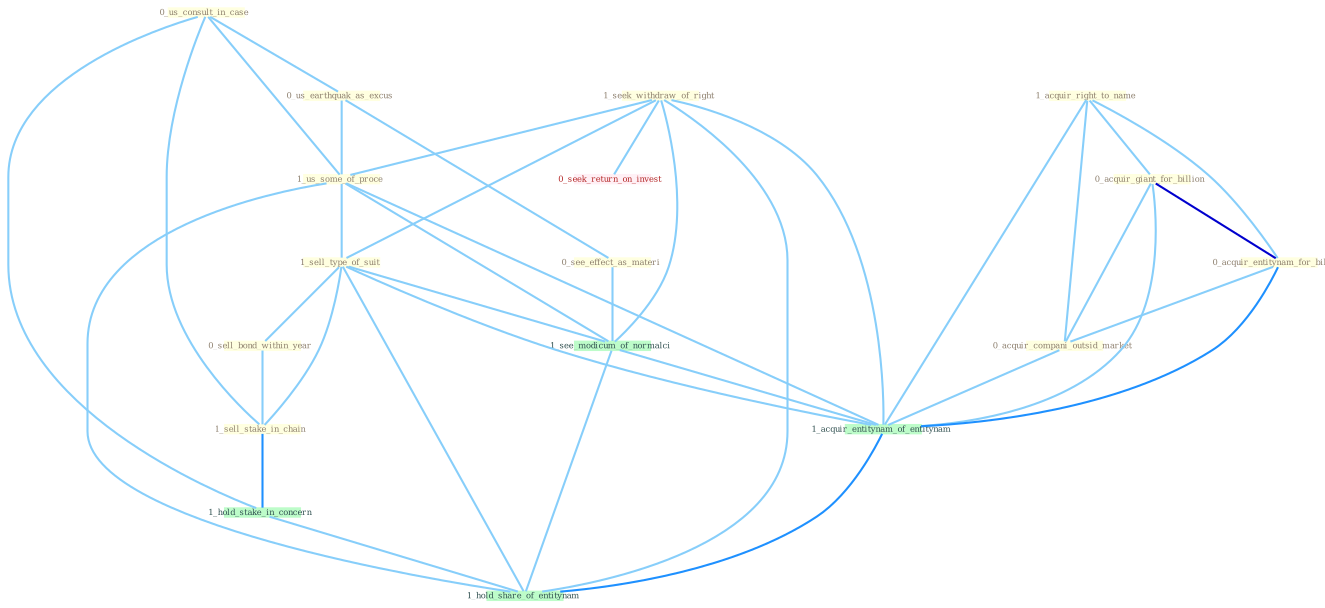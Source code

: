Graph G{ 
    node
    [shape=polygon,style=filled,width=.5,height=.06,color="#BDFCC9",fixedsize=true,fontsize=4,
    fontcolor="#2f4f4f"];
    {node
    [color="#ffffe0", fontcolor="#8b7d6b"] "0_us_consult_in_case " "1_seek_withdraw_of_right " "0_us_earthquak_as_excus " "1_us_some_of_proce " "1_acquir_right_to_name " "0_acquir_giant_for_billion " "0_acquir_entitynam_for_billion " "1_sell_type_of_suit " "0_sell_bond_within_year " "1_sell_stake_in_chain " "0_see_effect_as_materi " "0_acquir_compani_outsid_market "}
{node [color="#fff0f5", fontcolor="#b22222"] "0_seek_return_on_invest "}
edge [color="#B0E2FF"];

	"0_us_consult_in_case " -- "0_us_earthquak_as_excus " [w="1", color="#87cefa" ];
	"0_us_consult_in_case " -- "1_us_some_of_proce " [w="1", color="#87cefa" ];
	"0_us_consult_in_case " -- "1_sell_stake_in_chain " [w="1", color="#87cefa" ];
	"0_us_consult_in_case " -- "1_hold_stake_in_concern " [w="1", color="#87cefa" ];
	"1_seek_withdraw_of_right " -- "1_us_some_of_proce " [w="1", color="#87cefa" ];
	"1_seek_withdraw_of_right " -- "1_sell_type_of_suit " [w="1", color="#87cefa" ];
	"1_seek_withdraw_of_right " -- "0_seek_return_on_invest " [w="1", color="#87cefa" ];
	"1_seek_withdraw_of_right " -- "1_see_modicum_of_normalci " [w="1", color="#87cefa" ];
	"1_seek_withdraw_of_right " -- "1_acquir_entitynam_of_entitynam " [w="1", color="#87cefa" ];
	"1_seek_withdraw_of_right " -- "1_hold_share_of_entitynam " [w="1", color="#87cefa" ];
	"0_us_earthquak_as_excus " -- "1_us_some_of_proce " [w="1", color="#87cefa" ];
	"0_us_earthquak_as_excus " -- "0_see_effect_as_materi " [w="1", color="#87cefa" ];
	"1_us_some_of_proce " -- "1_sell_type_of_suit " [w="1", color="#87cefa" ];
	"1_us_some_of_proce " -- "1_see_modicum_of_normalci " [w="1", color="#87cefa" ];
	"1_us_some_of_proce " -- "1_acquir_entitynam_of_entitynam " [w="1", color="#87cefa" ];
	"1_us_some_of_proce " -- "1_hold_share_of_entitynam " [w="1", color="#87cefa" ];
	"1_acquir_right_to_name " -- "0_acquir_giant_for_billion " [w="1", color="#87cefa" ];
	"1_acquir_right_to_name " -- "0_acquir_entitynam_for_billion " [w="1", color="#87cefa" ];
	"1_acquir_right_to_name " -- "0_acquir_compani_outsid_market " [w="1", color="#87cefa" ];
	"1_acquir_right_to_name " -- "1_acquir_entitynam_of_entitynam " [w="1", color="#87cefa" ];
	"0_acquir_giant_for_billion " -- "0_acquir_entitynam_for_billion " [w="3", color="#0000cd" , len=0.6];
	"0_acquir_giant_for_billion " -- "0_acquir_compani_outsid_market " [w="1", color="#87cefa" ];
	"0_acquir_giant_for_billion " -- "1_acquir_entitynam_of_entitynam " [w="1", color="#87cefa" ];
	"0_acquir_entitynam_for_billion " -- "0_acquir_compani_outsid_market " [w="1", color="#87cefa" ];
	"0_acquir_entitynam_for_billion " -- "1_acquir_entitynam_of_entitynam " [w="2", color="#1e90ff" , len=0.8];
	"1_sell_type_of_suit " -- "0_sell_bond_within_year " [w="1", color="#87cefa" ];
	"1_sell_type_of_suit " -- "1_sell_stake_in_chain " [w="1", color="#87cefa" ];
	"1_sell_type_of_suit " -- "1_see_modicum_of_normalci " [w="1", color="#87cefa" ];
	"1_sell_type_of_suit " -- "1_acquir_entitynam_of_entitynam " [w="1", color="#87cefa" ];
	"1_sell_type_of_suit " -- "1_hold_share_of_entitynam " [w="1", color="#87cefa" ];
	"0_sell_bond_within_year " -- "1_sell_stake_in_chain " [w="1", color="#87cefa" ];
	"1_sell_stake_in_chain " -- "1_hold_stake_in_concern " [w="2", color="#1e90ff" , len=0.8];
	"0_see_effect_as_materi " -- "1_see_modicum_of_normalci " [w="1", color="#87cefa" ];
	"0_acquir_compani_outsid_market " -- "1_acquir_entitynam_of_entitynam " [w="1", color="#87cefa" ];
	"1_hold_stake_in_concern " -- "1_hold_share_of_entitynam " [w="1", color="#87cefa" ];
	"1_see_modicum_of_normalci " -- "1_acquir_entitynam_of_entitynam " [w="1", color="#87cefa" ];
	"1_see_modicum_of_normalci " -- "1_hold_share_of_entitynam " [w="1", color="#87cefa" ];
	"1_acquir_entitynam_of_entitynam " -- "1_hold_share_of_entitynam " [w="2", color="#1e90ff" , len=0.8];
}